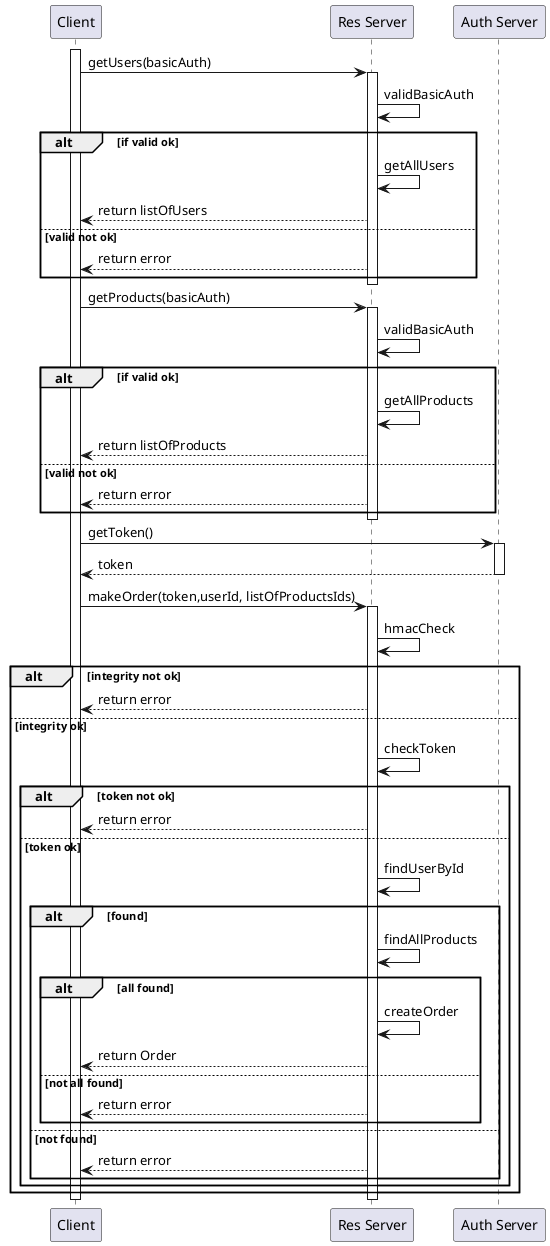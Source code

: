 @startuml
'https://plantuml.com/sequence-diagram

activate Client
Client->"Res Server":getUsers(basicAuth)
activate "Res Server"
"Res Server"->"Res Server":validBasicAuth
alt if valid ok
    "Res Server"->"Res Server":getAllUsers
    "Res Server"-->Client:return listOfUsers
else valid not ok
    "Res Server"-->Client: return error
end
deactivate "Res Server"

Client->"Res Server":getProducts(basicAuth)
activate "Res Server"
"Res Server"->"Res Server":validBasicAuth
alt if valid ok
    "Res Server"->"Res Server":getAllProducts
    "Res Server"-->Client:return listOfProducts
else valid not ok
    "Res Server"-->Client: return error
end
deactivate "Res Server"

Client -> "Auth Server": getToken()
activate "Auth Server"
"Auth Server" --> Client: token
deactivate "Auth Server"
Client -> "Res Server": makeOrder(token,userId, listOfProductsIds)
activate "Res Server"
"Res Server" -> "Res Server": hmacCheck
alt integrity not ok
"Res Server"-->Client: return error
else integrity ok
    "Res Server" -> "Res Server": checkToken
    alt token not ok
        "Res Server" --> Client: return error
    else token ok
        "Res Server" -> "Res Server": findUserById
        alt found
            "Res Server" -> "Res Server":findAllProducts
            alt all found
                "Res Server" -> "Res Server": createOrder
                "Res Server" --> Client: return Order
            else not all found
                "Res Server" --> Client:return error
            end
        else not found
            "Res Server" --> Client: return error
        end
    end
end

deactivate "Res Server"
deactivate Client
@enduml